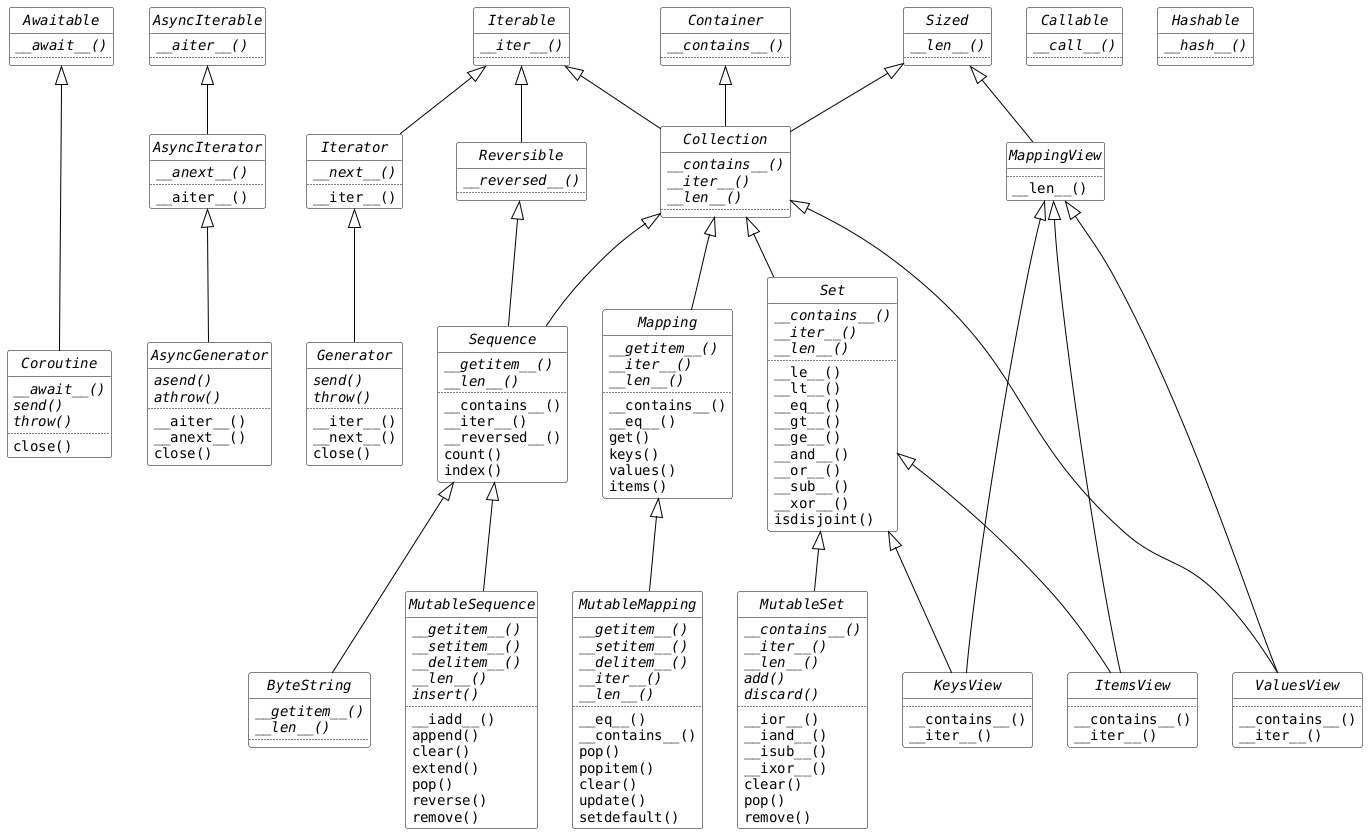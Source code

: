 @startuml

skinparam defaultFontName DejaVu Sans Mono

skinparam class {
    BackgroundColor White
    ArrowColor Black
    BorderColor Black
}

hide members
show methods
hide circle

Awaitable <|-- Coroutine

AsyncIterable <|-- AsyncIterator
AsyncIterator <|-- AsyncGenerator

Iterable <|-- Reversible
Iterable <|-- Iterator
Iterator <|-- Generator

Sized     <|-- Collection
Iterable  <|-- Collection
Container <|-- Collection

Reversible <|-- Sequence

Collection <|-- Sequence
Collection <|-- Mapping
Collection <|-- Set

Sized <|-- MappingView

MappingView <|-- KeysView
MappingView <|-- ValuesView
MappingView <|-- ItemsView

Set <|-- KeysView
Set <|-- ItemsView
Collection <|-- ValuesView

Sequence <|-- MutableSequence
Sequence <|-- ByteString
Mapping  <|-- MutableMapping
Set      <|-- MutableSet


Awaitable -[hidden]> AsyncIterable

Coroutine -[hidden]> AsyncGenerator
AsyncGenerator -[hidden]> Generator
Generator -[hidden]> Sequence
Sequence -[hidden]> Mapping
Mapping -[hidden]> Set

Reversible -[hidden]> Collection
Collection -[hidden]> MappingView

MappingView -[hidden]--> KeysView
MappingView -[hidden]--> ValuesView
MappingView -[hidden]--> ItemsView

ByteString -[hidden]> MutableSequence
MutableSequence -[hidden]> MutableMapping
MutableMapping -[hidden]> MutableSet
MutableSet -[hidden]> KeysView
KeysView -[hidden]> ItemsView
ItemsView -[hidden]> ValuesView


abstract class Container {
  {abstract} __contains__()
  ..
}

abstract class Iterable {
  {abstract} __iter__()
  ..
}

abstract class Sized {
  {abstract} __len__()
  ..
}

abstract class Reversible {
  {abstract} __reversed__()
  ..
}

abstract class Iterator {
  {abstract} __next__()
  ..
  __iter__()
}

abstract class Generator {
  {abstract} send()
  {abstract} throw()
  ..
  __iter__()
  __next__()
  close()
}

abstract class Collection {
  {abstract} __contains__()
  {abstract} __iter__()
  {abstract} __len__()
  ..
}

abstract class Set {
  {abstract} __contains__()
  {abstract} __iter__()
  {abstract} __len__()
  ..
  __le__()
  __lt__()
  __eq__()
  __gt__()
  __ge__()
  __and__()
  __or__()
  __sub__()
  __xor__()
  isdisjoint()
}

abstract class MutableSet {
  {abstract} __contains__()
  {abstract} __iter__()
  {abstract} __len__()
  {abstract} add()
  {abstract} discard()
  ..
  __ior__()
  __iand__()
  __isub__()
  __ixor__()
  clear()
  pop()
  remove()
}

abstract class MappingView {
  ..
  __len__()
}

show MappingView members

abstract class KeysView {
  ..
  __contains__()
  __iter__()
}

abstract class ValuesView {
  ..
  __contains__()
  __iter__()
}

abstract class ItemsView {
  ..
  __contains__()
  __iter__()
}

abstract class Mapping {
  {abstract} __getitem__()
  {abstract} __iter__()
  {abstract} __len__()
  ..
  __contains__()
  __eq__()
  get()
  keys()
  values()
  items()
}

abstract class MutableMapping {
  {abstract} __getitem__()
  {abstract} __setitem__()
  {abstract} __delitem__()
  {abstract} __iter__()
  {abstract} __len__()
  ..
  __eq__()
  __contains__()
  pop()
  popitem()
  clear()
  update()
  setdefault()
}

abstract class Sequence {
  {abstract} __getitem__()
  {abstract} __len__()
  ..
  __contains__()
  __iter__()
  __reversed__()
  count()
  index()
}

abstract class MutableSequence {
  {abstract} __getitem__()
  {abstract} __setitem__()
  {abstract} __delitem__()
  {abstract} __len__()
  {abstract} insert()
  ..
  __iadd__()
  append()
  clear()
  extend()
  pop()
  reverse()
  remove()
}

abstract class ByteString {
  {abstract} __getitem__()
  {abstract} __len__()
  ..
}

abstract class Callable {
  {abstract} __call__()
  ..
}

abstract class Hashable {
  {abstract} __hash__()
  ..
}

abstract class Awaitable {
  {abstract} __await__()
  ..
}

abstract class Coroutine {
  {abstract} __await__()
  {abstract} send()
  {abstract} throw()
  ..
  close()
}

abstract class AsyncIterable {
  {abstract} __aiter__()
  ..
}

abstract class AsyncIterator {
  {abstract} __anext__()
  ..
  __aiter__()
}

abstract class AsyncGenerator {
  {abstract} asend()
  {abstract} athrow()
  ..
  __aiter__()
  __anext__()
  close()
}

@enduml
